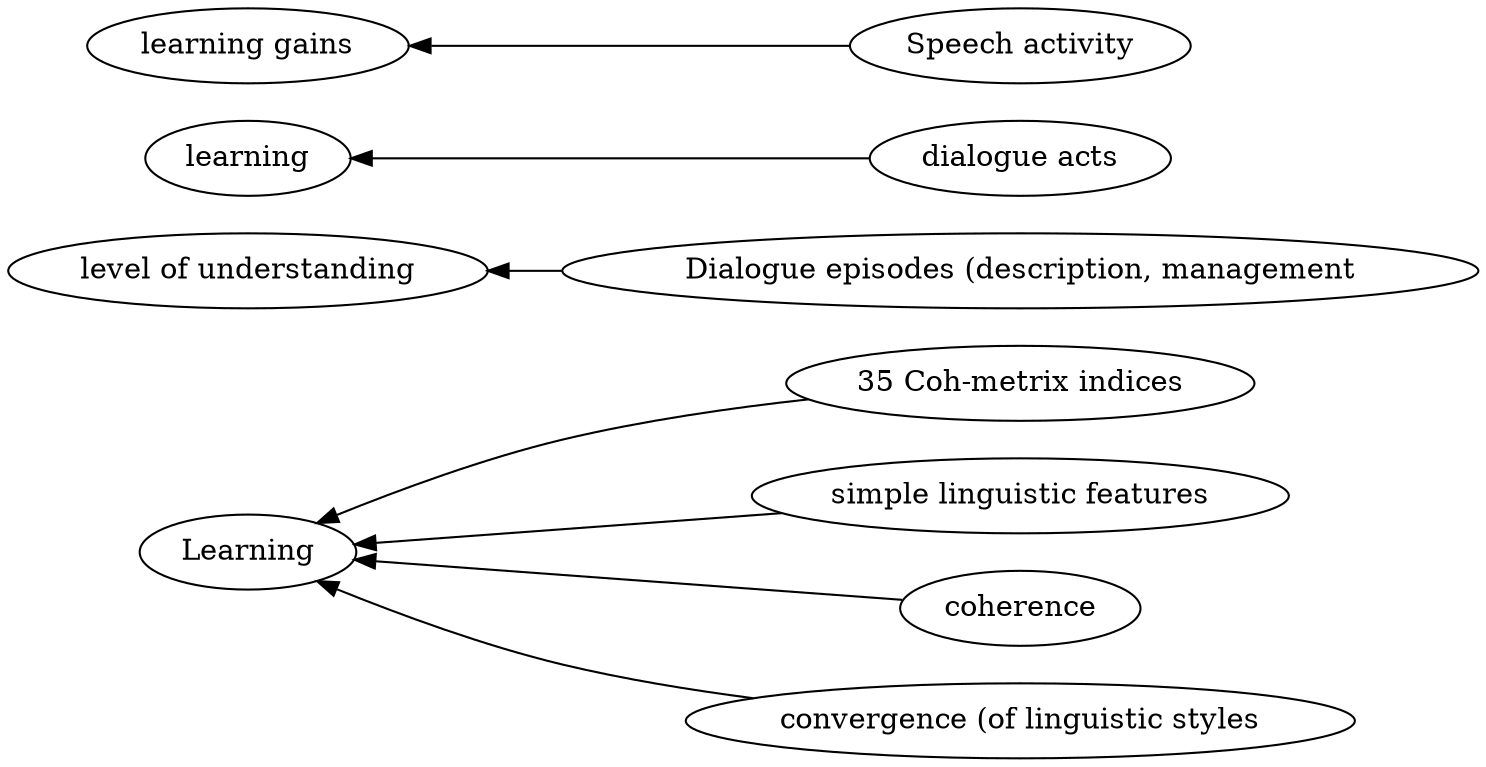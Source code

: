 digraph Test {
	rankdir=RL
	size="10,10"
	overlap=false
	splines=true
	{rank=same; "35 Coh-metrix indices" "simple linguistic features" "coherence" "Dialogue episodes (description, management" "convergence (of linguistic styles" "dialogue acts" "Speech activity";}
	{rank=same; "level of understanding" "Learning" "learning" "learning gains";}
	"dialogue acts" [href="https://scholar.google.com/scholar?hl=en&q=The%20Additive%20Value%20of%20Multimodal%20Features%20for%20Predicting%20Engagement,%20Frustration,%20and%20Learning%20during%20Tutoring" target=_blank]
	"dialogue acts" -> learning
	"Dialogue episodes (description, management" [href="https://scholar.google.com/scholar?hl=en&q=Dual%20Gaze%20as%20a%20Proxy%20for%20Collaboration%20in%20Informal%20Learning" target=_blank]
	"Dialogue episodes (description, management" -> "level of understanding"
	"convergence (of linguistic styles" [href="https://scholar.google.com/scholar?hl=en&q=Does%20Seeing%20One%20Another’s%20Gaze%20Affect%20Group%20Dialogue?" target=_blank]
	"convergence (of linguistic styles" -> Learning
	coherence [href="https://scholar.google.com/scholar?hl=en&q=Does%20Seeing%20One%20Another’s%20Gaze%20Affect%20Group%20Dialogue?" target=_blank]
	coherence -> Learning
	"simple linguistic features" [href="https://scholar.google.com/scholar?hl=en&q=Does%20Seeing%20One%20Another’s%20Gaze%20Affect%20Group%20Dialogue?" target=_blank]
	"simple linguistic features" -> Learning
	"35 Coh-metrix indices" [href="https://scholar.google.com/scholar?hl=en&q=Predicting%20the%20Quality%20of%20Collaborative%20Problem%20Solving%20Through%20Linguistic%20Analysis%20of%20Discourse" target=_blank]
	"35 Coh-metrix indices" -> Learning
	"Speech activity" [href="https://scholar.google.com/scholar?hl=en&q=Using%20Physiological%20Synchrony%20as%20an%20Indicator%20of%20Collaboration%20Quality,%20Task%20Performance%20and%20Learning" target=_blank]
	"Speech activity" -> "learning gains"
}
